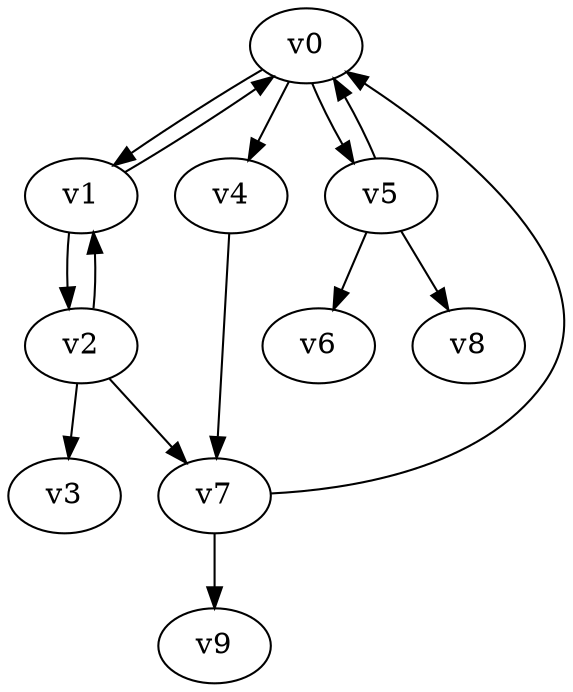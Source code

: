 digraph test003 {
    v0 [name="v0", player=0, weight=6];
    v1 [name="v1", player=1, weight=7];
    v2 [name="v2", player=0, weight=12];
    v3 [name="v3", player=1, weight=0];
    v4 [name="v4", player=0, weight=16];
    v5 [name="v5", player=1, weight=8];
    v6 [name="v6", player=0, weight=8];
    v7 [name="v7", player=1, weight=5];
    v8 [name="v8", player=0, weight=6];
    v9 [name="v9", player=1, weight=7];
    v0 -> v1;
    v1 -> v0;
    v1 -> v2;
    v2 -> v1;
    v2 -> v3;
    v0 -> v4;
    v0 -> v5;
    v5 -> v0;
    v5 -> v6;
    v2 -> v7;
    v5 -> v8;
    v7 -> v9;
    v4 -> v7;
    v7 -> v0;
}
